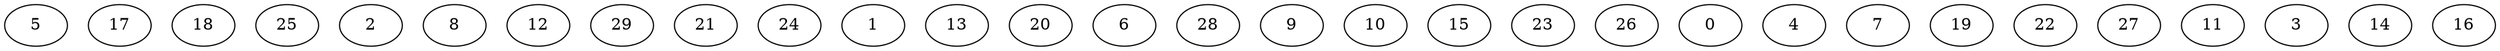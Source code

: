 digraph Independent_Nodes_30_WeightType_Random_GB {
	graph ["Duplicate states"=0,
		GraphType=Independent,
		"Max states in OPEN"=0,
		Modes="120000ms; topo-ordered tasks, ; Pruning: task equivalence, fixed order ready list, ; F-value: ; Optimisation: best schedule length (\
SL) optimisation on equal, ",
		NumberOfTasks=30,
		"Pruned using list schedule length"=1722,
		"States removed from OPEN"=0,
		TargetSystem="Homogeneous-16",
		"Time to schedule (ms)"=122,
		"Total idle time"=0,
		"Total schedule length"=13,
		"Total sequential time"=183,
		"Total states created"=2281
	];
	5	["Finish time"=10,
		Processor=0,
		"Start time"=0,
		Weight=10];
	17	["Finish time"=10,
		Processor=1,
		"Start time"=0,
		Weight=10];
	18	["Finish time"=10,
		Processor=2,
		"Start time"=0,
		Weight=10];
	25	["Finish time"=10,
		Processor=3,
		"Start time"=0,
		Weight=10];
	2	["Finish time"=9,
		Processor=4,
		"Start time"=0,
		Weight=9];
	8	["Finish time"=9,
		Processor=5,
		"Start time"=0,
		Weight=9];
	12	["Finish time"=9,
		Processor=6,
		"Start time"=0,
		Weight=9];
	29	["Finish time"=9,
		Processor=7,
		"Start time"=0,
		Weight=9];
	21	["Finish time"=8,
		Processor=8,
		"Start time"=0,
		Weight=8];
	24	["Finish time"=8,
		Processor=9,
		"Start time"=0,
		Weight=8];
	1	["Finish time"=7,
		Processor=10,
		"Start time"=0,
		Weight=7];
	13	["Finish time"=7,
		Processor=11,
		"Start time"=0,
		Weight=7];
	20	["Finish time"=7,
		Processor=12,
		"Start time"=0,
		Weight=7];
	6	["Finish time"=6,
		Processor=13,
		"Start time"=0,
		Weight=6];
	28	["Finish time"=6,
		Processor=14,
		"Start time"=0,
		Weight=6];
	9	["Finish time"=5,
		Processor=15,
		"Start time"=0,
		Weight=5];
	10	["Finish time"=10,
		Processor=15,
		"Start time"=5,
		Weight=5];
	15	["Finish time"=11,
		Processor=13,
		"Start time"=6,
		Weight=5];
	23	["Finish time"=11,
		Processor=14,
		"Start time"=6,
		Weight=5];
	26	["Finish time"=12,
		Processor=10,
		"Start time"=7,
		Weight=5];
	0	["Finish time"=11,
		Processor=11,
		"Start time"=7,
		Weight=4];
	4	["Finish time"=11,
		Processor=12,
		"Start time"=7,
		Weight=4];
	7	["Finish time"=12,
		Processor=8,
		"Start time"=8,
		Weight=4];
	19	["Finish time"=12,
		Processor=9,
		"Start time"=8,
		Weight=4];
	22	["Finish time"=13,
		Processor=4,
		"Start time"=9,
		Weight=4];
	27	["Finish time"=13,
		Processor=5,
		"Start time"=9,
		Weight=4];
	11	["Finish time"=12,
		Processor=6,
		"Start time"=9,
		Weight=3];
	3	["Finish time"=11,
		Processor=7,
		"Start time"=9,
		Weight=2];
	14	["Finish time"=12,
		Processor=0,
		"Start time"=10,
		Weight=2];
	16	["Finish time"=12,
		Processor=1,
		"Start time"=10,
		Weight=2];
}
